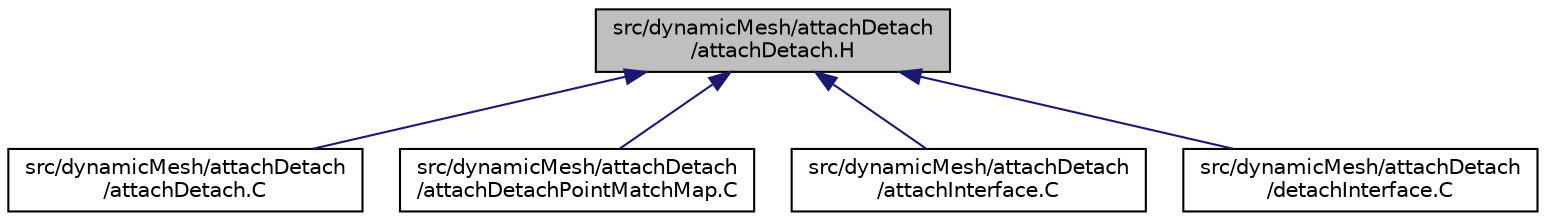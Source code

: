 digraph "src/dynamicMesh/attachDetach/attachDetach.H"
{
  bgcolor="transparent";
  edge [fontname="Helvetica",fontsize="10",labelfontname="Helvetica",labelfontsize="10"];
  node [fontname="Helvetica",fontsize="10",shape=record];
  Node195 [label="src/dynamicMesh/attachDetach\l/attachDetach.H",height=0.2,width=0.4,color="black", fillcolor="grey75", style="filled", fontcolor="black"];
  Node195 -> Node196 [dir="back",color="midnightblue",fontsize="10",style="solid",fontname="Helvetica"];
  Node196 [label="src/dynamicMesh/attachDetach\l/attachDetach.C",height=0.2,width=0.4,color="black",URL="$a00365.html",tooltip="Attach/detach boundary mesh modifier. This modifier takes a set of internal faces and converts them i..."];
  Node195 -> Node197 [dir="back",color="midnightblue",fontsize="10",style="solid",fontname="Helvetica"];
  Node197 [label="src/dynamicMesh/attachDetach\l/attachDetachPointMatchMap.C",height=0.2,width=0.4,color="black",URL="$a00371.html"];
  Node195 -> Node198 [dir="back",color="midnightblue",fontsize="10",style="solid",fontname="Helvetica"];
  Node198 [label="src/dynamicMesh/attachDetach\l/attachInterface.C",height=0.2,width=0.4,color="black",URL="$a00374.html"];
  Node195 -> Node199 [dir="back",color="midnightblue",fontsize="10",style="solid",fontname="Helvetica"];
  Node199 [label="src/dynamicMesh/attachDetach\l/detachInterface.C",height=0.2,width=0.4,color="black",URL="$a00377.html"];
}
